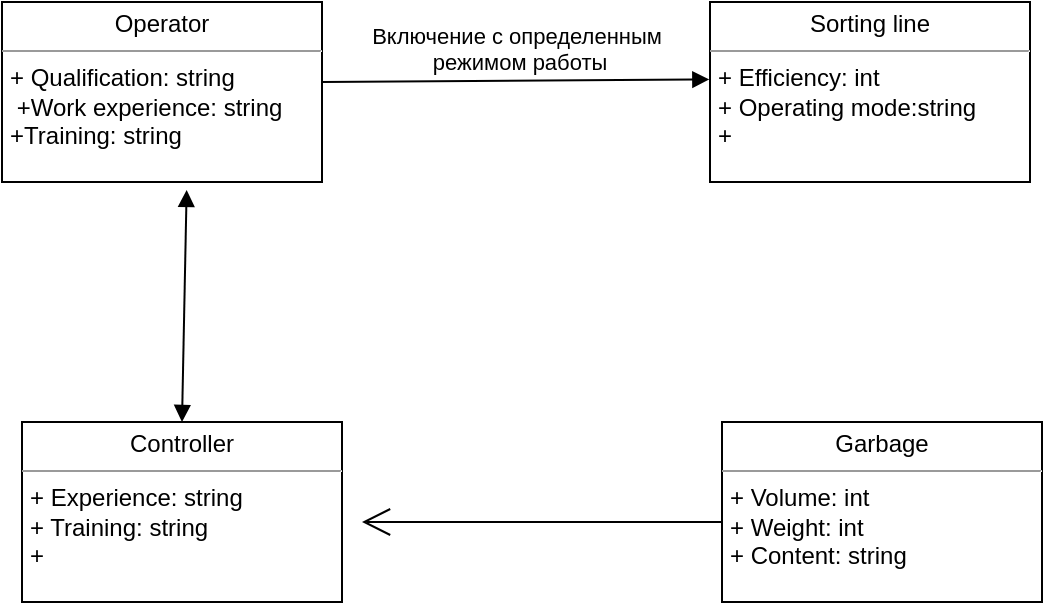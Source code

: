 <mxfile version="15.5.6" type="github"><diagram id="cH12Aa2FWnjwEIfoBVHK" name="Страница 1"><mxGraphModel dx="1038" dy="579" grid="1" gridSize="10" guides="1" tooltips="1" connect="1" arrows="1" fold="1" page="1" pageScale="1" pageWidth="827" pageHeight="1169" math="0" shadow="0"><root><mxCell id="0"/><mxCell id="1" parent="0"/><mxCell id="9dOAczD9iY_1I1jR5_bA-2" value="&lt;p style=&quot;margin: 0px ; margin-top: 4px ; text-align: center&quot;&gt;Operator&lt;/p&gt;&lt;hr size=&quot;1&quot;&gt;&lt;p style=&quot;margin: 0px ; margin-left: 4px&quot;&gt;+&amp;nbsp;Qualification: string&lt;/p&gt;&lt;p style=&quot;margin: 0px ; margin-left: 4px&quot;&gt;&amp;nbsp;+Work experience: string&lt;/p&gt;&lt;p style=&quot;margin: 0px ; margin-left: 4px&quot;&gt;+Training: string&lt;/p&gt;" style="verticalAlign=top;align=left;overflow=fill;fontSize=12;fontFamily=Helvetica;html=1;" parent="1" vertex="1"><mxGeometry x="60" y="230" width="160" height="90" as="geometry"/></mxCell><mxCell id="9dOAczD9iY_1I1jR5_bA-3" value="&lt;p style=&quot;margin: 0px ; margin-top: 4px ; text-align: center&quot;&gt;Sorting line&lt;br&gt;&lt;/p&gt;&lt;hr size=&quot;1&quot;&gt;&lt;p style=&quot;margin: 0px ; margin-left: 4px&quot;&gt;+&amp;nbsp;Efficiency: int&lt;br&gt;&lt;/p&gt;&lt;p style=&quot;margin: 0px ; margin-left: 4px&quot;&gt;+&amp;nbsp;Operating mode:string&lt;/p&gt;&lt;p style=&quot;margin: 0px ; margin-left: 4px&quot;&gt;+&lt;/p&gt;" style="verticalAlign=top;align=left;overflow=fill;fontSize=12;fontFamily=Helvetica;html=1;" parent="1" vertex="1"><mxGeometry x="414" y="230" width="160" height="90" as="geometry"/></mxCell><mxCell id="9dOAczD9iY_1I1jR5_bA-5" value="&lt;p style=&quot;margin: 0px ; margin-top: 4px ; text-align: center&quot;&gt;Garbage&lt;/p&gt;&lt;hr size=&quot;1&quot;&gt;&lt;p style=&quot;margin: 0px ; margin-left: 4px&quot;&gt;+ Volume: int&lt;br&gt;&lt;/p&gt;&lt;p style=&quot;margin: 0px ; margin-left: 4px&quot;&gt;+ Weight: int&lt;/p&gt;&lt;p style=&quot;margin: 0px ; margin-left: 4px&quot;&gt;+ Content: string&lt;/p&gt;" style="verticalAlign=top;align=left;overflow=fill;fontSize=12;fontFamily=Helvetica;html=1;" parent="1" vertex="1"><mxGeometry x="420" y="440" width="160" height="90" as="geometry"/></mxCell><mxCell id="9dOAczD9iY_1I1jR5_bA-6" value="&lt;p style=&quot;margin: 0px ; margin-top: 4px ; text-align: center&quot;&gt;Controller&lt;/p&gt;&lt;hr size=&quot;1&quot;&gt;&lt;p style=&quot;margin: 0px ; margin-left: 4px&quot;&gt;+ Experience: string&lt;br&gt;&lt;/p&gt;&lt;p style=&quot;margin: 0px ; margin-left: 4px&quot;&gt;+ Training: string&lt;/p&gt;&lt;p style=&quot;margin: 0px ; margin-left: 4px&quot;&gt;+&amp;nbsp;&lt;/p&gt;" style="verticalAlign=top;align=left;overflow=fill;fontSize=12;fontFamily=Helvetica;html=1;" parent="1" vertex="1"><mxGeometry x="70" y="440" width="160" height="90" as="geometry"/></mxCell><mxCell id="9dOAczD9iY_1I1jR5_bA-7" value="" style="endArrow=open;endFill=1;endSize=12;html=1;rounded=0;" parent="1" edge="1"><mxGeometry width="160" relative="1" as="geometry"><mxPoint x="420" y="490" as="sourcePoint"/><mxPoint x="240" y="490" as="targetPoint"/></mxGeometry></mxCell><mxCell id="9dOAczD9iY_1I1jR5_bA-8" value="" style="endArrow=block;startArrow=block;endFill=1;startFill=1;html=1;rounded=0;entryX=0.5;entryY=0;entryDx=0;entryDy=0;exitX=0.577;exitY=1.044;exitDx=0;exitDy=0;exitPerimeter=0;" parent="1" source="9dOAczD9iY_1I1jR5_bA-2" target="9dOAczD9iY_1I1jR5_bA-6" edge="1"><mxGeometry width="160" relative="1" as="geometry"><mxPoint x="100" y="380" as="sourcePoint"/><mxPoint x="260" y="380" as="targetPoint"/></mxGeometry></mxCell><mxCell id="9dOAczD9iY_1I1jR5_bA-12" value="Включение с определенным&lt;br&gt;&amp;nbsp;режимом работы" style="html=1;verticalAlign=bottom;endArrow=block;rounded=0;entryX=-0.002;entryY=0.43;entryDx=0;entryDy=0;entryPerimeter=0;" parent="1" target="9dOAczD9iY_1I1jR5_bA-3" edge="1"><mxGeometry width="80" relative="1" as="geometry"><mxPoint x="220" y="270" as="sourcePoint"/><mxPoint x="300" y="270" as="targetPoint"/></mxGeometry></mxCell></root></mxGraphModel></diagram></mxfile>
